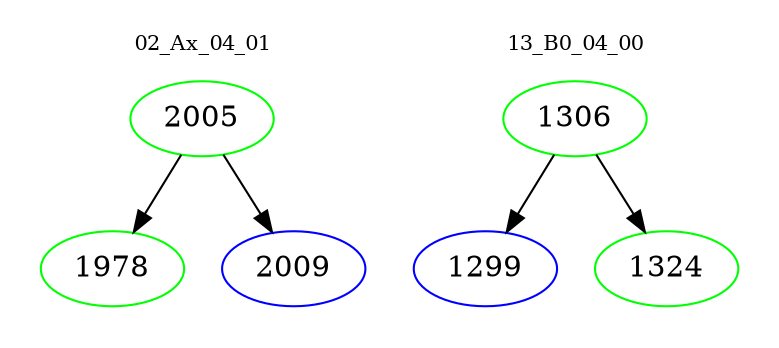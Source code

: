 digraph{
subgraph cluster_0 {
color = white
label = "02_Ax_04_01";
fontsize=10;
T0_2005 [label="2005", color="green"]
T0_2005 -> T0_1978 [color="black"]
T0_1978 [label="1978", color="green"]
T0_2005 -> T0_2009 [color="black"]
T0_2009 [label="2009", color="blue"]
}
subgraph cluster_1 {
color = white
label = "13_B0_04_00";
fontsize=10;
T1_1306 [label="1306", color="green"]
T1_1306 -> T1_1299 [color="black"]
T1_1299 [label="1299", color="blue"]
T1_1306 -> T1_1324 [color="black"]
T1_1324 [label="1324", color="green"]
}
}

